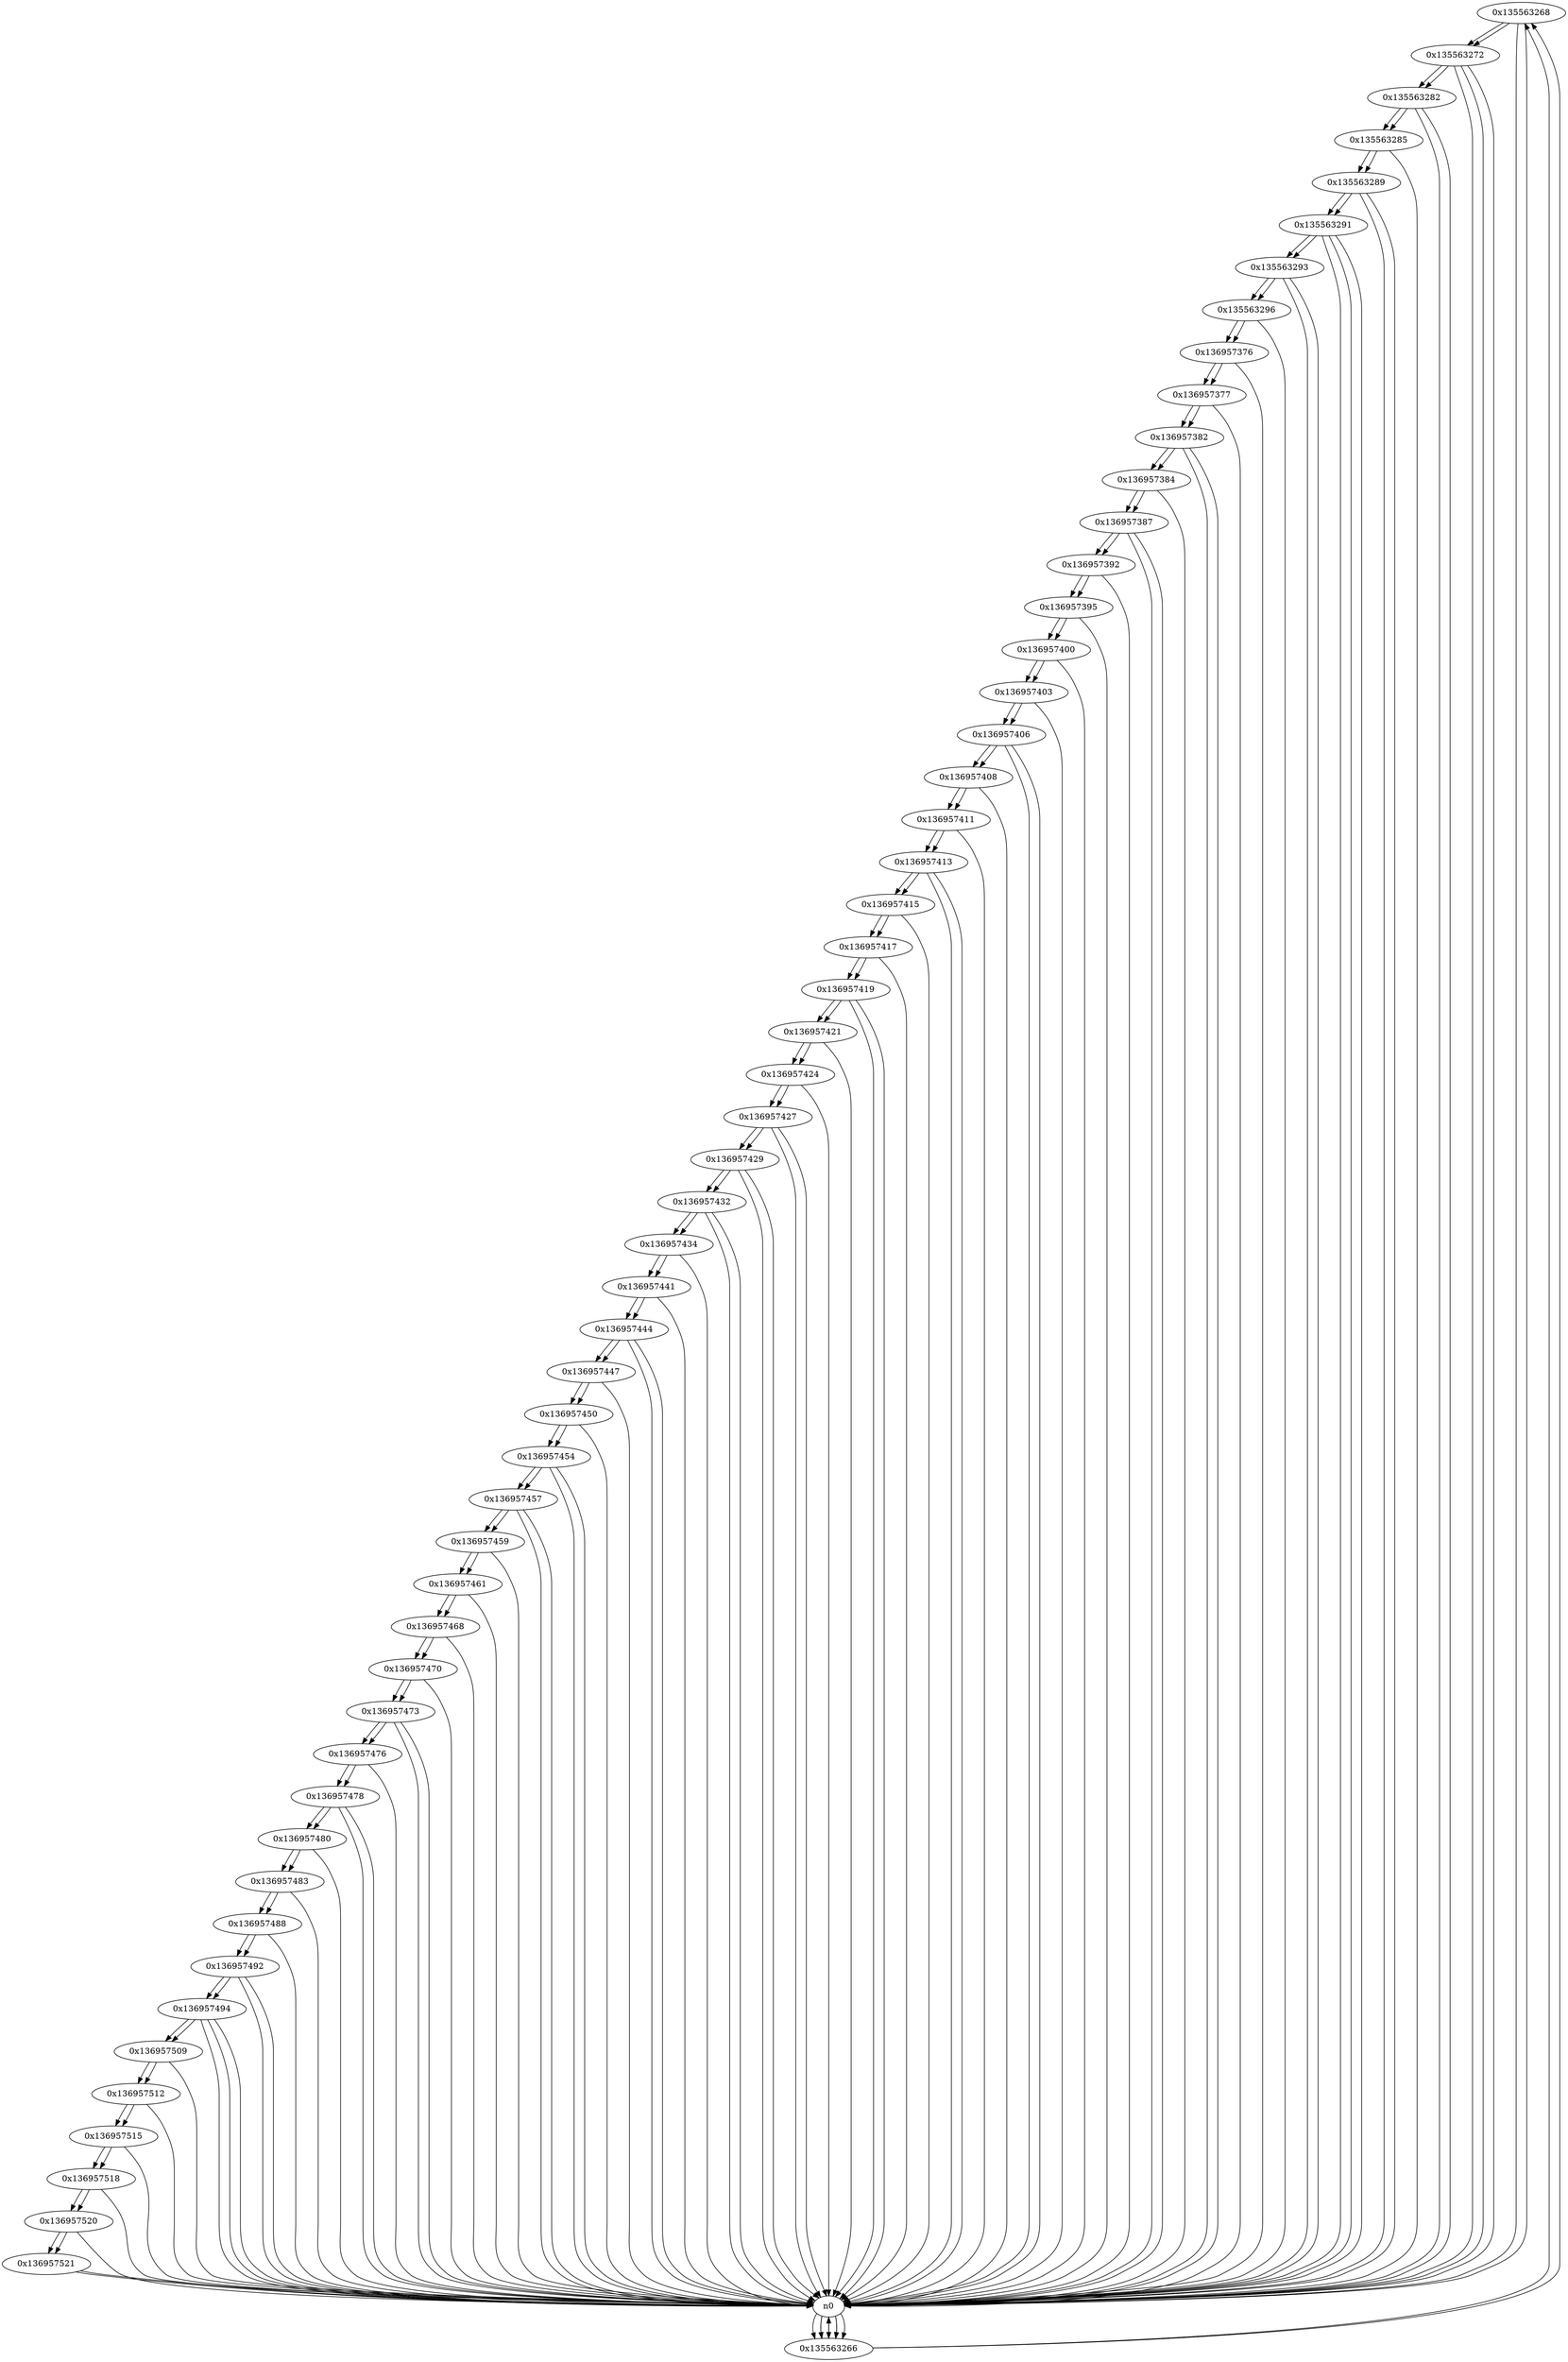 digraph G{
/* nodes */
  n1 [label="0x135563268"]
  n2 [label="0x135563266"]
  n3 [label="0x135563272"]
  n4 [label="0x135563282"]
  n5 [label="0x135563285"]
  n6 [label="0x135563289"]
  n7 [label="0x135563291"]
  n8 [label="0x135563293"]
  n9 [label="0x135563296"]
  n10 [label="0x136957376"]
  n11 [label="0x136957377"]
  n12 [label="0x136957382"]
  n13 [label="0x136957384"]
  n14 [label="0x136957387"]
  n15 [label="0x136957392"]
  n16 [label="0x136957395"]
  n17 [label="0x136957400"]
  n18 [label="0x136957403"]
  n19 [label="0x136957406"]
  n20 [label="0x136957408"]
  n21 [label="0x136957411"]
  n22 [label="0x136957413"]
  n23 [label="0x136957415"]
  n24 [label="0x136957417"]
  n25 [label="0x136957419"]
  n26 [label="0x136957421"]
  n27 [label="0x136957424"]
  n28 [label="0x136957427"]
  n29 [label="0x136957429"]
  n30 [label="0x136957432"]
  n31 [label="0x136957434"]
  n32 [label="0x136957441"]
  n33 [label="0x136957444"]
  n34 [label="0x136957447"]
  n35 [label="0x136957450"]
  n36 [label="0x136957454"]
  n37 [label="0x136957457"]
  n38 [label="0x136957459"]
  n39 [label="0x136957461"]
  n40 [label="0x136957468"]
  n41 [label="0x136957470"]
  n42 [label="0x136957473"]
  n43 [label="0x136957476"]
  n44 [label="0x136957478"]
  n45 [label="0x136957480"]
  n46 [label="0x136957483"]
  n47 [label="0x136957488"]
  n48 [label="0x136957492"]
  n49 [label="0x136957494"]
  n50 [label="0x136957509"]
  n51 [label="0x136957512"]
  n52 [label="0x136957515"]
  n53 [label="0x136957518"]
  n54 [label="0x136957520"]
  n55 [label="0x136957521"]
/* edges */
n1 -> n3;
n1 -> n0;
n1 -> n0;
n2 -> n1;
n2 -> n1;
n2 -> n0;
n0 -> n2;
n0 -> n2;
n0 -> n2;
n0 -> n2;
n0 -> n2;
n0 -> n2;
n0 -> n2;
n3 -> n0;
n3 -> n4;
n3 -> n0;
n3 -> n0;
n1 -> n3;
n4 -> n5;
n4 -> n0;
n4 -> n0;
n3 -> n4;
n5 -> n6;
n5 -> n0;
n4 -> n5;
n6 -> n7;
n6 -> n0;
n6 -> n0;
n5 -> n6;
n7 -> n8;
n7 -> n0;
n7 -> n0;
n7 -> n0;
n6 -> n7;
n8 -> n9;
n8 -> n0;
n8 -> n0;
n7 -> n8;
n9 -> n10;
n9 -> n0;
n8 -> n9;
n10 -> n11;
n10 -> n0;
n9 -> n10;
n11 -> n12;
n11 -> n0;
n10 -> n11;
n12 -> n13;
n12 -> n0;
n12 -> n0;
n11 -> n12;
n13 -> n14;
n13 -> n0;
n12 -> n13;
n14 -> n15;
n14 -> n0;
n14 -> n0;
n13 -> n14;
n15 -> n16;
n15 -> n0;
n14 -> n15;
n16 -> n17;
n16 -> n0;
n15 -> n16;
n17 -> n18;
n17 -> n0;
n16 -> n17;
n18 -> n19;
n18 -> n0;
n17 -> n18;
n19 -> n20;
n19 -> n0;
n19 -> n0;
n18 -> n19;
n20 -> n21;
n20 -> n0;
n19 -> n20;
n21 -> n22;
n21 -> n0;
n20 -> n21;
n22 -> n23;
n22 -> n0;
n22 -> n0;
n21 -> n22;
n23 -> n24;
n23 -> n0;
n22 -> n23;
n24 -> n25;
n24 -> n0;
n23 -> n24;
n25 -> n26;
n25 -> n0;
n25 -> n0;
n24 -> n25;
n26 -> n27;
n26 -> n0;
n25 -> n26;
n27 -> n28;
n27 -> n0;
n26 -> n27;
n28 -> n29;
n28 -> n0;
n28 -> n0;
n27 -> n28;
n29 -> n30;
n29 -> n0;
n29 -> n0;
n28 -> n29;
n30 -> n31;
n30 -> n0;
n30 -> n0;
n29 -> n30;
n31 -> n32;
n31 -> n0;
n30 -> n31;
n32 -> n33;
n32 -> n0;
n31 -> n32;
n33 -> n34;
n33 -> n0;
n33 -> n0;
n32 -> n33;
n34 -> n35;
n34 -> n0;
n33 -> n34;
n35 -> n36;
n35 -> n0;
n34 -> n35;
n36 -> n37;
n36 -> n0;
n36 -> n0;
n35 -> n36;
n37 -> n38;
n37 -> n0;
n37 -> n0;
n36 -> n37;
n38 -> n39;
n38 -> n0;
n37 -> n38;
n39 -> n40;
n39 -> n0;
n38 -> n39;
n40 -> n41;
n40 -> n0;
n39 -> n40;
n41 -> n42;
n41 -> n0;
n40 -> n41;
n42 -> n43;
n42 -> n0;
n42 -> n0;
n41 -> n42;
n43 -> n44;
n43 -> n0;
n42 -> n43;
n44 -> n45;
n44 -> n0;
n44 -> n0;
n43 -> n44;
n45 -> n46;
n45 -> n0;
n44 -> n45;
n46 -> n47;
n46 -> n0;
n45 -> n46;
n47 -> n48;
n47 -> n0;
n46 -> n47;
n48 -> n49;
n48 -> n0;
n48 -> n0;
n47 -> n48;
n49 -> n0;
n49 -> n50;
n49 -> n0;
n49 -> n0;
n48 -> n49;
n50 -> n51;
n50 -> n0;
n49 -> n50;
n51 -> n52;
n51 -> n0;
n50 -> n51;
n52 -> n53;
n52 -> n0;
n51 -> n52;
n53 -> n54;
n53 -> n0;
n52 -> n53;
n54 -> n55;
n54 -> n0;
n53 -> n54;
n55 -> n0;
n55 -> n0;
n54 -> n55;
}
